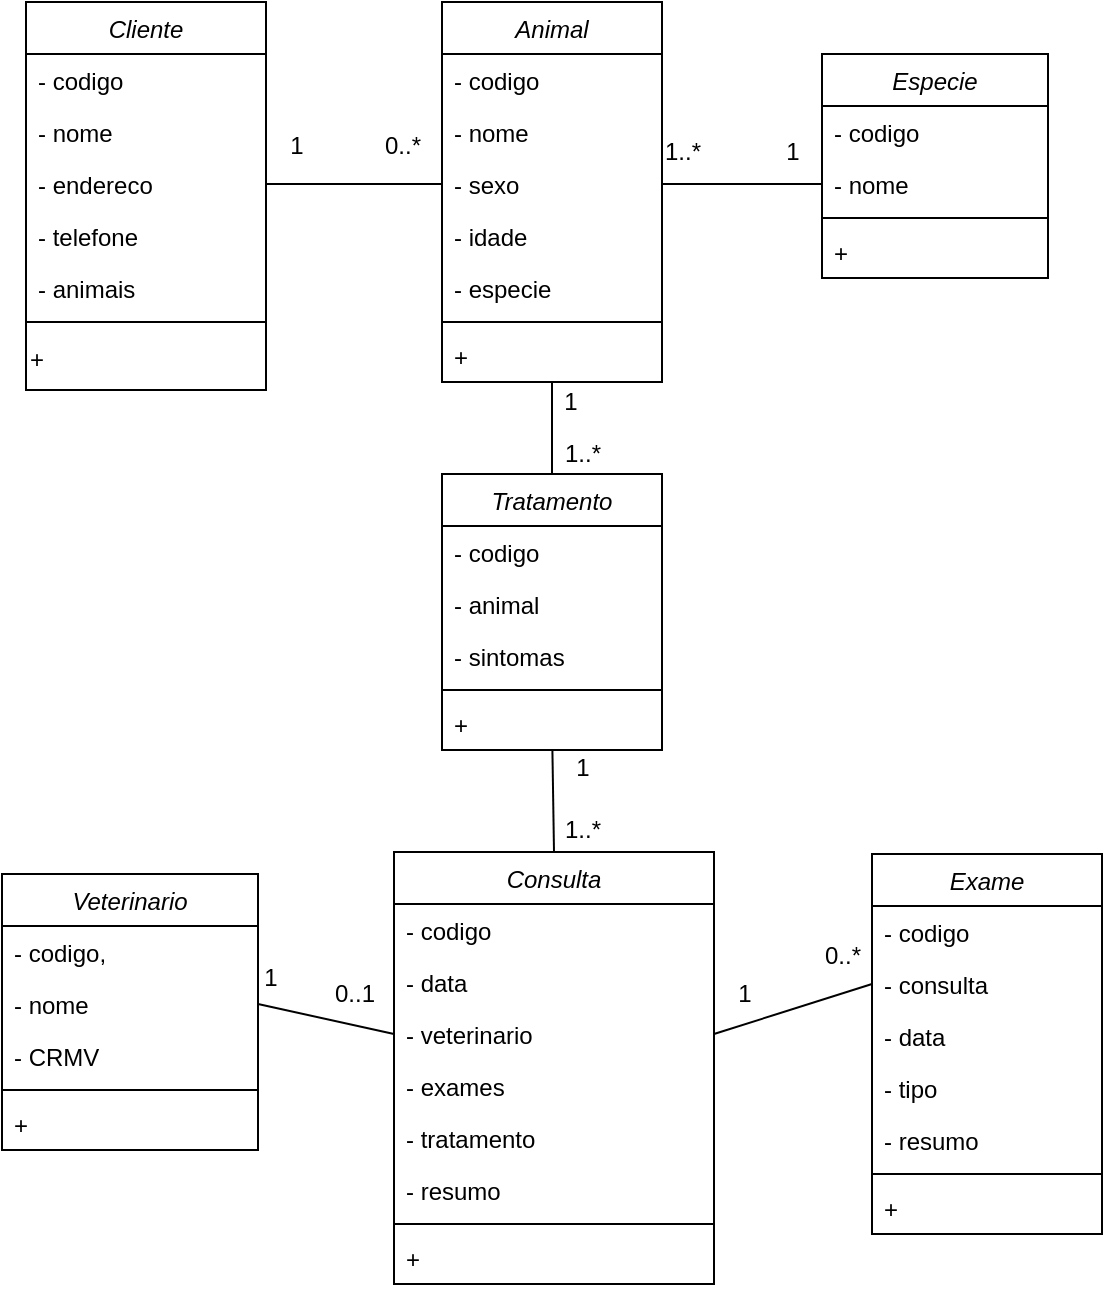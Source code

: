 <mxfile version="21.7.5" type="device">
  <diagram id="C5RBs43oDa-KdzZeNtuy" name="Page-1">
    <mxGraphModel dx="1332" dy="484" grid="1" gridSize="10" guides="1" tooltips="1" connect="1" arrows="1" fold="1" page="1" pageScale="1" pageWidth="827" pageHeight="1169" math="0" shadow="0">
      <root>
        <mxCell id="WIyWlLk6GJQsqaUBKTNV-0" />
        <mxCell id="WIyWlLk6GJQsqaUBKTNV-1" parent="WIyWlLk6GJQsqaUBKTNV-0" />
        <mxCell id="zkfFHV4jXpPFQw0GAbJ--0" value="Cliente" style="swimlane;fontStyle=2;align=center;verticalAlign=top;childLayout=stackLayout;horizontal=1;startSize=26;horizontalStack=0;resizeParent=1;resizeLast=0;collapsible=1;marginBottom=0;rounded=0;shadow=0;strokeWidth=1;" parent="WIyWlLk6GJQsqaUBKTNV-1" vertex="1">
          <mxGeometry x="182" y="104" width="120" height="194" as="geometry">
            <mxRectangle x="230" y="140" width="160" height="26" as="alternateBounds" />
          </mxGeometry>
        </mxCell>
        <mxCell id="zkfFHV4jXpPFQw0GAbJ--1" value="- codigo" style="text;align=left;verticalAlign=top;spacingLeft=4;spacingRight=4;overflow=hidden;rotatable=0;points=[[0,0.5],[1,0.5]];portConstraint=eastwest;" parent="zkfFHV4jXpPFQw0GAbJ--0" vertex="1">
          <mxGeometry y="26" width="120" height="26" as="geometry" />
        </mxCell>
        <mxCell id="D9wvcU0H2qLNyM9GByZ0-4" value="- nome" style="text;align=left;verticalAlign=top;spacingLeft=4;spacingRight=4;overflow=hidden;rotatable=0;points=[[0,0.5],[1,0.5]];portConstraint=eastwest;" parent="zkfFHV4jXpPFQw0GAbJ--0" vertex="1">
          <mxGeometry y="52" width="120" height="26" as="geometry" />
        </mxCell>
        <mxCell id="zkfFHV4jXpPFQw0GAbJ--2" value="- endereco" style="text;align=left;verticalAlign=top;spacingLeft=4;spacingRight=4;overflow=hidden;rotatable=0;points=[[0,0.5],[1,0.5]];portConstraint=eastwest;rounded=0;shadow=0;html=0;" parent="zkfFHV4jXpPFQw0GAbJ--0" vertex="1">
          <mxGeometry y="78" width="120" height="26" as="geometry" />
        </mxCell>
        <mxCell id="zkfFHV4jXpPFQw0GAbJ--3" value="- telefone" style="text;align=left;verticalAlign=top;spacingLeft=4;spacingRight=4;overflow=hidden;rotatable=0;points=[[0,0.5],[1,0.5]];portConstraint=eastwest;rounded=0;shadow=0;html=0;" parent="zkfFHV4jXpPFQw0GAbJ--0" vertex="1">
          <mxGeometry y="104" width="120" height="26" as="geometry" />
        </mxCell>
        <mxCell id="D9wvcU0H2qLNyM9GByZ0-0" value="- animais" style="text;align=left;verticalAlign=top;spacingLeft=4;spacingRight=4;overflow=hidden;rotatable=0;points=[[0,0.5],[1,0.5]];portConstraint=eastwest;rounded=0;shadow=0;html=0;" parent="zkfFHV4jXpPFQw0GAbJ--0" vertex="1">
          <mxGeometry y="130" width="120" height="26" as="geometry" />
        </mxCell>
        <mxCell id="zkfFHV4jXpPFQw0GAbJ--4" value="" style="line;html=1;strokeWidth=1;align=left;verticalAlign=middle;spacingTop=-1;spacingLeft=3;spacingRight=3;rotatable=0;labelPosition=right;points=[];portConstraint=eastwest;" parent="zkfFHV4jXpPFQw0GAbJ--0" vertex="1">
          <mxGeometry y="156" width="120" height="8" as="geometry" />
        </mxCell>
        <mxCell id="D9wvcU0H2qLNyM9GByZ0-1" value="+" style="text;html=1;align=left;verticalAlign=middle;resizable=0;points=[];autosize=1;strokeColor=none;fillColor=none;" parent="zkfFHV4jXpPFQw0GAbJ--0" vertex="1">
          <mxGeometry y="164" width="120" height="30" as="geometry" />
        </mxCell>
        <mxCell id="_UyWbp7Z0hkNZhCmwOvE-0" value="Animal" style="swimlane;fontStyle=2;align=center;verticalAlign=top;childLayout=stackLayout;horizontal=1;startSize=26;horizontalStack=0;resizeParent=1;resizeLast=0;collapsible=1;marginBottom=0;rounded=0;shadow=0;strokeWidth=1;" parent="WIyWlLk6GJQsqaUBKTNV-1" vertex="1">
          <mxGeometry x="390" y="104" width="110" height="190" as="geometry">
            <mxRectangle x="230" y="140" width="160" height="26" as="alternateBounds" />
          </mxGeometry>
        </mxCell>
        <mxCell id="D9wvcU0H2qLNyM9GByZ0-3" value="- codigo" style="text;align=left;verticalAlign=top;spacingLeft=4;spacingRight=4;overflow=hidden;rotatable=0;points=[[0,0.5],[1,0.5]];portConstraint=eastwest;rounded=0;shadow=0;html=0;" parent="_UyWbp7Z0hkNZhCmwOvE-0" vertex="1">
          <mxGeometry y="26" width="110" height="26" as="geometry" />
        </mxCell>
        <mxCell id="_UyWbp7Z0hkNZhCmwOvE-1" value="- nome" style="text;align=left;verticalAlign=top;spacingLeft=4;spacingRight=4;overflow=hidden;rotatable=0;points=[[0,0.5],[1,0.5]];portConstraint=eastwest;" parent="_UyWbp7Z0hkNZhCmwOvE-0" vertex="1">
          <mxGeometry y="52" width="110" height="26" as="geometry" />
        </mxCell>
        <mxCell id="_UyWbp7Z0hkNZhCmwOvE-2" value="- sexo" style="text;align=left;verticalAlign=top;spacingLeft=4;spacingRight=4;overflow=hidden;rotatable=0;points=[[0,0.5],[1,0.5]];portConstraint=eastwest;rounded=0;shadow=0;html=0;" parent="_UyWbp7Z0hkNZhCmwOvE-0" vertex="1">
          <mxGeometry y="78" width="110" height="26" as="geometry" />
        </mxCell>
        <mxCell id="_UyWbp7Z0hkNZhCmwOvE-3" value="- idade" style="text;align=left;verticalAlign=top;spacingLeft=4;spacingRight=4;overflow=hidden;rotatable=0;points=[[0,0.5],[1,0.5]];portConstraint=eastwest;rounded=0;shadow=0;html=0;" parent="_UyWbp7Z0hkNZhCmwOvE-0" vertex="1">
          <mxGeometry y="104" width="110" height="26" as="geometry" />
        </mxCell>
        <mxCell id="_UyWbp7Z0hkNZhCmwOvE-20" value="- especie" style="text;align=left;verticalAlign=top;spacingLeft=4;spacingRight=4;overflow=hidden;rotatable=0;points=[[0,0.5],[1,0.5]];portConstraint=eastwest;rounded=0;shadow=0;html=0;" parent="_UyWbp7Z0hkNZhCmwOvE-0" vertex="1">
          <mxGeometry y="130" width="110" height="26" as="geometry" />
        </mxCell>
        <mxCell id="_UyWbp7Z0hkNZhCmwOvE-4" value="" style="line;html=1;strokeWidth=1;align=left;verticalAlign=middle;spacingTop=-1;spacingLeft=3;spacingRight=3;rotatable=0;labelPosition=right;points=[];portConstraint=eastwest;" parent="_UyWbp7Z0hkNZhCmwOvE-0" vertex="1">
          <mxGeometry y="156" width="110" height="8" as="geometry" />
        </mxCell>
        <mxCell id="_UyWbp7Z0hkNZhCmwOvE-5" value="+" style="text;align=left;verticalAlign=top;spacingLeft=4;spacingRight=4;overflow=hidden;rotatable=0;points=[[0,0.5],[1,0.5]];portConstraint=eastwest;" parent="_UyWbp7Z0hkNZhCmwOvE-0" vertex="1">
          <mxGeometry y="164" width="110" height="26" as="geometry" />
        </mxCell>
        <mxCell id="_UyWbp7Z0hkNZhCmwOvE-8" value="0..*" style="text;html=1;align=center;verticalAlign=middle;resizable=0;points=[];autosize=1;strokeColor=none;fillColor=none;" parent="WIyWlLk6GJQsqaUBKTNV-1" vertex="1">
          <mxGeometry x="350" y="161" width="40" height="30" as="geometry" />
        </mxCell>
        <mxCell id="_UyWbp7Z0hkNZhCmwOvE-10" value="1" style="text;html=1;align=center;verticalAlign=middle;resizable=0;points=[];autosize=1;strokeColor=none;fillColor=none;" parent="WIyWlLk6GJQsqaUBKTNV-1" vertex="1">
          <mxGeometry x="302" y="161" width="30" height="30" as="geometry" />
        </mxCell>
        <mxCell id="_UyWbp7Z0hkNZhCmwOvE-11" value="Especie" style="swimlane;fontStyle=2;align=center;verticalAlign=top;childLayout=stackLayout;horizontal=1;startSize=26;horizontalStack=0;resizeParent=1;resizeLast=0;collapsible=1;marginBottom=0;rounded=0;shadow=0;strokeWidth=1;" parent="WIyWlLk6GJQsqaUBKTNV-1" vertex="1">
          <mxGeometry x="580" y="130" width="113" height="112" as="geometry">
            <mxRectangle x="230" y="140" width="160" height="26" as="alternateBounds" />
          </mxGeometry>
        </mxCell>
        <mxCell id="_UyWbp7Z0hkNZhCmwOvE-12" value="- codigo" style="text;align=left;verticalAlign=top;spacingLeft=4;spacingRight=4;overflow=hidden;rotatable=0;points=[[0,0.5],[1,0.5]];portConstraint=eastwest;" parent="_UyWbp7Z0hkNZhCmwOvE-11" vertex="1">
          <mxGeometry y="26" width="113" height="26" as="geometry" />
        </mxCell>
        <mxCell id="_UyWbp7Z0hkNZhCmwOvE-13" value="- nome" style="text;align=left;verticalAlign=top;spacingLeft=4;spacingRight=4;overflow=hidden;rotatable=0;points=[[0,0.5],[1,0.5]];portConstraint=eastwest;rounded=0;shadow=0;html=0;" parent="_UyWbp7Z0hkNZhCmwOvE-11" vertex="1">
          <mxGeometry y="52" width="113" height="26" as="geometry" />
        </mxCell>
        <mxCell id="_UyWbp7Z0hkNZhCmwOvE-15" value="" style="line;html=1;strokeWidth=1;align=left;verticalAlign=middle;spacingTop=-1;spacingLeft=3;spacingRight=3;rotatable=0;labelPosition=right;points=[];portConstraint=eastwest;" parent="_UyWbp7Z0hkNZhCmwOvE-11" vertex="1">
          <mxGeometry y="78" width="113" height="8" as="geometry" />
        </mxCell>
        <mxCell id="_UyWbp7Z0hkNZhCmwOvE-16" value="+" style="text;align=left;verticalAlign=top;spacingLeft=4;spacingRight=4;overflow=hidden;rotatable=0;points=[[0,0.5],[1,0.5]];portConstraint=eastwest;" parent="_UyWbp7Z0hkNZhCmwOvE-11" vertex="1">
          <mxGeometry y="86" width="113" height="26" as="geometry" />
        </mxCell>
        <mxCell id="_UyWbp7Z0hkNZhCmwOvE-17" value="" style="endArrow=none;html=1;rounded=0;exitX=1;exitY=0.5;exitDx=0;exitDy=0;entryX=0;entryY=0.5;entryDx=0;entryDy=0;" parent="WIyWlLk6GJQsqaUBKTNV-1" source="_UyWbp7Z0hkNZhCmwOvE-2" target="_UyWbp7Z0hkNZhCmwOvE-13" edge="1">
          <mxGeometry width="50" height="50" relative="1" as="geometry">
            <mxPoint x="540" y="230" as="sourcePoint" />
            <mxPoint x="590" y="180" as="targetPoint" />
          </mxGeometry>
        </mxCell>
        <mxCell id="_UyWbp7Z0hkNZhCmwOvE-18" value="1" style="text;html=1;align=center;verticalAlign=middle;resizable=0;points=[];autosize=1;strokeColor=none;fillColor=none;" parent="WIyWlLk6GJQsqaUBKTNV-1" vertex="1">
          <mxGeometry x="550" y="164" width="30" height="30" as="geometry" />
        </mxCell>
        <mxCell id="_UyWbp7Z0hkNZhCmwOvE-19" value="1..*" style="text;html=1;align=center;verticalAlign=middle;resizable=0;points=[];autosize=1;strokeColor=none;fillColor=none;" parent="WIyWlLk6GJQsqaUBKTNV-1" vertex="1">
          <mxGeometry x="490" y="164" width="40" height="30" as="geometry" />
        </mxCell>
        <mxCell id="_UyWbp7Z0hkNZhCmwOvE-22" value="Tratamento" style="swimlane;fontStyle=2;align=center;verticalAlign=top;childLayout=stackLayout;horizontal=1;startSize=26;horizontalStack=0;resizeParent=1;resizeLast=0;collapsible=1;marginBottom=0;rounded=0;shadow=0;strokeWidth=1;" parent="WIyWlLk6GJQsqaUBKTNV-1" vertex="1">
          <mxGeometry x="390" y="340" width="110" height="138" as="geometry">
            <mxRectangle x="365" y="340" width="160" height="26" as="alternateBounds" />
          </mxGeometry>
        </mxCell>
        <mxCell id="_UyWbp7Z0hkNZhCmwOvE-23" value="- codigo" style="text;align=left;verticalAlign=top;spacingLeft=4;spacingRight=4;overflow=hidden;rotatable=0;points=[[0,0.5],[1,0.5]];portConstraint=eastwest;" parent="_UyWbp7Z0hkNZhCmwOvE-22" vertex="1">
          <mxGeometry y="26" width="110" height="26" as="geometry" />
        </mxCell>
        <mxCell id="_UyWbp7Z0hkNZhCmwOvE-24" value="- animal" style="text;align=left;verticalAlign=top;spacingLeft=4;spacingRight=4;overflow=hidden;rotatable=0;points=[[0,0.5],[1,0.5]];portConstraint=eastwest;rounded=0;shadow=0;html=0;" parent="_UyWbp7Z0hkNZhCmwOvE-22" vertex="1">
          <mxGeometry y="52" width="110" height="26" as="geometry" />
        </mxCell>
        <mxCell id="_UyWbp7Z0hkNZhCmwOvE-25" value="- sintomas" style="text;align=left;verticalAlign=top;spacingLeft=4;spacingRight=4;overflow=hidden;rotatable=0;points=[[0,0.5],[1,0.5]];portConstraint=eastwest;rounded=0;shadow=0;html=0;" parent="_UyWbp7Z0hkNZhCmwOvE-22" vertex="1">
          <mxGeometry y="78" width="110" height="26" as="geometry" />
        </mxCell>
        <mxCell id="_UyWbp7Z0hkNZhCmwOvE-26" value="" style="line;html=1;strokeWidth=1;align=left;verticalAlign=middle;spacingTop=-1;spacingLeft=3;spacingRight=3;rotatable=0;labelPosition=right;points=[];portConstraint=eastwest;" parent="_UyWbp7Z0hkNZhCmwOvE-22" vertex="1">
          <mxGeometry y="104" width="110" height="8" as="geometry" />
        </mxCell>
        <mxCell id="_UyWbp7Z0hkNZhCmwOvE-27" value="+" style="text;align=left;verticalAlign=top;spacingLeft=4;spacingRight=4;overflow=hidden;rotatable=0;points=[[0,0.5],[1,0.5]];portConstraint=eastwest;" parent="_UyWbp7Z0hkNZhCmwOvE-22" vertex="1">
          <mxGeometry y="112" width="110" height="26" as="geometry" />
        </mxCell>
        <mxCell id="_UyWbp7Z0hkNZhCmwOvE-28" value="" style="endArrow=none;html=1;rounded=0;entryX=0.5;entryY=1;entryDx=0;entryDy=0;exitX=0.5;exitY=0;exitDx=0;exitDy=0;" parent="WIyWlLk6GJQsqaUBKTNV-1" source="_UyWbp7Z0hkNZhCmwOvE-22" target="_UyWbp7Z0hkNZhCmwOvE-0" edge="1">
          <mxGeometry width="50" height="50" relative="1" as="geometry">
            <mxPoint x="530" y="410" as="sourcePoint" />
            <mxPoint x="580" y="360" as="targetPoint" />
          </mxGeometry>
        </mxCell>
        <mxCell id="_UyWbp7Z0hkNZhCmwOvE-29" value="1..*" style="text;html=1;align=center;verticalAlign=middle;resizable=0;points=[];autosize=1;strokeColor=none;fillColor=none;" parent="WIyWlLk6GJQsqaUBKTNV-1" vertex="1">
          <mxGeometry x="440" y="315" width="40" height="30" as="geometry" />
        </mxCell>
        <mxCell id="_UyWbp7Z0hkNZhCmwOvE-30" value="1" style="text;html=1;align=center;verticalAlign=middle;resizable=0;points=[];autosize=1;strokeColor=none;fillColor=none;" parent="WIyWlLk6GJQsqaUBKTNV-1" vertex="1">
          <mxGeometry x="439" y="289" width="30" height="30" as="geometry" />
        </mxCell>
        <mxCell id="_UyWbp7Z0hkNZhCmwOvE-31" value="Consulta" style="swimlane;fontStyle=2;align=center;verticalAlign=top;childLayout=stackLayout;horizontal=1;startSize=26;horizontalStack=0;resizeParent=1;resizeLast=0;collapsible=1;marginBottom=0;rounded=0;shadow=0;strokeWidth=1;" parent="WIyWlLk6GJQsqaUBKTNV-1" vertex="1">
          <mxGeometry x="366" y="529" width="160" height="216" as="geometry">
            <mxRectangle x="230" y="140" width="160" height="26" as="alternateBounds" />
          </mxGeometry>
        </mxCell>
        <mxCell id="_UyWbp7Z0hkNZhCmwOvE-32" value="- codigo" style="text;align=left;verticalAlign=top;spacingLeft=4;spacingRight=4;overflow=hidden;rotatable=0;points=[[0,0.5],[1,0.5]];portConstraint=eastwest;" parent="_UyWbp7Z0hkNZhCmwOvE-31" vertex="1">
          <mxGeometry y="26" width="160" height="26" as="geometry" />
        </mxCell>
        <mxCell id="D9wvcU0H2qLNyM9GByZ0-9" value="- data" style="text;align=left;verticalAlign=top;spacingLeft=4;spacingRight=4;overflow=hidden;rotatable=0;points=[[0,0.5],[1,0.5]];portConstraint=eastwest;" parent="_UyWbp7Z0hkNZhCmwOvE-31" vertex="1">
          <mxGeometry y="52" width="160" height="26" as="geometry" />
        </mxCell>
        <mxCell id="_UyWbp7Z0hkNZhCmwOvE-33" value="- veterinario" style="text;align=left;verticalAlign=top;spacingLeft=4;spacingRight=4;overflow=hidden;rotatable=0;points=[[0,0.5],[1,0.5]];portConstraint=eastwest;rounded=0;shadow=0;html=0;" parent="_UyWbp7Z0hkNZhCmwOvE-31" vertex="1">
          <mxGeometry y="78" width="160" height="26" as="geometry" />
        </mxCell>
        <mxCell id="_UyWbp7Z0hkNZhCmwOvE-63" value="- exames" style="text;align=left;verticalAlign=top;spacingLeft=4;spacingRight=4;overflow=hidden;rotatable=0;points=[[0,0.5],[1,0.5]];portConstraint=eastwest;rounded=0;shadow=0;html=0;" parent="_UyWbp7Z0hkNZhCmwOvE-31" vertex="1">
          <mxGeometry y="104" width="160" height="26" as="geometry" />
        </mxCell>
        <mxCell id="D9wvcU0H2qLNyM9GByZ0-8" value="- tratamento" style="text;align=left;verticalAlign=top;spacingLeft=4;spacingRight=4;overflow=hidden;rotatable=0;points=[[0,0.5],[1,0.5]];portConstraint=eastwest;rounded=0;shadow=0;html=0;" parent="_UyWbp7Z0hkNZhCmwOvE-31" vertex="1">
          <mxGeometry y="130" width="160" height="26" as="geometry" />
        </mxCell>
        <mxCell id="D9wvcU0H2qLNyM9GByZ0-10" value="- resumo" style="text;align=left;verticalAlign=top;spacingLeft=4;spacingRight=4;overflow=hidden;rotatable=0;points=[[0,0.5],[1,0.5]];portConstraint=eastwest;" parent="_UyWbp7Z0hkNZhCmwOvE-31" vertex="1">
          <mxGeometry y="156" width="160" height="26" as="geometry" />
        </mxCell>
        <mxCell id="_UyWbp7Z0hkNZhCmwOvE-35" value="" style="line;html=1;strokeWidth=1;align=left;verticalAlign=middle;spacingTop=-1;spacingLeft=3;spacingRight=3;rotatable=0;labelPosition=right;points=[];portConstraint=eastwest;" parent="_UyWbp7Z0hkNZhCmwOvE-31" vertex="1">
          <mxGeometry y="182" width="160" height="8" as="geometry" />
        </mxCell>
        <mxCell id="_UyWbp7Z0hkNZhCmwOvE-36" value="+ " style="text;align=left;verticalAlign=top;spacingLeft=4;spacingRight=4;overflow=hidden;rotatable=0;points=[[0,0.5],[1,0.5]];portConstraint=eastwest;" parent="_UyWbp7Z0hkNZhCmwOvE-31" vertex="1">
          <mxGeometry y="190" width="160" height="26" as="geometry" />
        </mxCell>
        <mxCell id="_UyWbp7Z0hkNZhCmwOvE-37" value="" style="endArrow=none;html=1;rounded=0;exitX=0.5;exitY=0;exitDx=0;exitDy=0;" parent="WIyWlLk6GJQsqaUBKTNV-1" source="_UyWbp7Z0hkNZhCmwOvE-31" target="_UyWbp7Z0hkNZhCmwOvE-27" edge="1">
          <mxGeometry width="50" height="50" relative="1" as="geometry">
            <mxPoint x="460" y="590" as="sourcePoint" />
            <mxPoint x="450" y="540" as="targetPoint" />
          </mxGeometry>
        </mxCell>
        <mxCell id="_UyWbp7Z0hkNZhCmwOvE-38" value="1" style="text;html=1;align=center;verticalAlign=middle;resizable=0;points=[];autosize=1;strokeColor=none;fillColor=none;" parent="WIyWlLk6GJQsqaUBKTNV-1" vertex="1">
          <mxGeometry x="445" y="472" width="30" height="30" as="geometry" />
        </mxCell>
        <mxCell id="_UyWbp7Z0hkNZhCmwOvE-39" value="1..*" style="text;html=1;align=center;verticalAlign=middle;resizable=0;points=[];autosize=1;strokeColor=none;fillColor=none;" parent="WIyWlLk6GJQsqaUBKTNV-1" vertex="1">
          <mxGeometry x="440" y="503" width="40" height="30" as="geometry" />
        </mxCell>
        <mxCell id="_UyWbp7Z0hkNZhCmwOvE-45" value="Veterinario" style="swimlane;fontStyle=2;align=center;verticalAlign=top;childLayout=stackLayout;horizontal=1;startSize=26;horizontalStack=0;resizeParent=1;resizeLast=0;collapsible=1;marginBottom=0;rounded=0;shadow=0;strokeWidth=1;" parent="WIyWlLk6GJQsqaUBKTNV-1" vertex="1">
          <mxGeometry x="170" y="540" width="128" height="138" as="geometry">
            <mxRectangle x="230" y="140" width="160" height="26" as="alternateBounds" />
          </mxGeometry>
        </mxCell>
        <mxCell id="_UyWbp7Z0hkNZhCmwOvE-46" value="- codigo, " style="text;align=left;verticalAlign=top;spacingLeft=4;spacingRight=4;overflow=hidden;rotatable=0;points=[[0,0.5],[1,0.5]];portConstraint=eastwest;" parent="_UyWbp7Z0hkNZhCmwOvE-45" vertex="1">
          <mxGeometry y="26" width="128" height="26" as="geometry" />
        </mxCell>
        <mxCell id="_UyWbp7Z0hkNZhCmwOvE-47" value="- nome " style="text;align=left;verticalAlign=top;spacingLeft=4;spacingRight=4;overflow=hidden;rotatable=0;points=[[0,0.5],[1,0.5]];portConstraint=eastwest;rounded=0;shadow=0;html=0;" parent="_UyWbp7Z0hkNZhCmwOvE-45" vertex="1">
          <mxGeometry y="52" width="128" height="26" as="geometry" />
        </mxCell>
        <mxCell id="D9wvcU0H2qLNyM9GByZ0-2" value="- CRMV" style="text;align=left;verticalAlign=top;spacingLeft=4;spacingRight=4;overflow=hidden;rotatable=0;points=[[0,0.5],[1,0.5]];portConstraint=eastwest;rounded=0;shadow=0;html=0;" parent="_UyWbp7Z0hkNZhCmwOvE-45" vertex="1">
          <mxGeometry y="78" width="128" height="26" as="geometry" />
        </mxCell>
        <mxCell id="_UyWbp7Z0hkNZhCmwOvE-48" value="" style="line;html=1;strokeWidth=1;align=left;verticalAlign=middle;spacingTop=-1;spacingLeft=3;spacingRight=3;rotatable=0;labelPosition=right;points=[];portConstraint=eastwest;" parent="_UyWbp7Z0hkNZhCmwOvE-45" vertex="1">
          <mxGeometry y="104" width="128" height="8" as="geometry" />
        </mxCell>
        <mxCell id="_UyWbp7Z0hkNZhCmwOvE-49" value="+" style="text;align=left;verticalAlign=top;spacingLeft=4;spacingRight=4;overflow=hidden;rotatable=0;points=[[0,0.5],[1,0.5]];portConstraint=eastwest;" parent="_UyWbp7Z0hkNZhCmwOvE-45" vertex="1">
          <mxGeometry y="112" width="128" height="26" as="geometry" />
        </mxCell>
        <mxCell id="_UyWbp7Z0hkNZhCmwOvE-50" value="" style="endArrow=none;html=1;rounded=0;exitX=1;exitY=0.5;exitDx=0;exitDy=0;entryX=0;entryY=0.5;entryDx=0;entryDy=0;" parent="WIyWlLk6GJQsqaUBKTNV-1" source="_UyWbp7Z0hkNZhCmwOvE-47" target="_UyWbp7Z0hkNZhCmwOvE-33" edge="1">
          <mxGeometry width="50" height="50" relative="1" as="geometry">
            <mxPoint x="380" y="695" as="sourcePoint" />
            <mxPoint x="430" y="645" as="targetPoint" />
          </mxGeometry>
        </mxCell>
        <mxCell id="_UyWbp7Z0hkNZhCmwOvE-51" value="0..1" style="text;html=1;align=center;verticalAlign=middle;resizable=0;points=[];autosize=1;strokeColor=none;fillColor=none;" parent="WIyWlLk6GJQsqaUBKTNV-1" vertex="1">
          <mxGeometry x="326" y="585" width="40" height="30" as="geometry" />
        </mxCell>
        <mxCell id="_UyWbp7Z0hkNZhCmwOvE-52" value="1" style="text;html=1;align=center;verticalAlign=middle;resizable=0;points=[];autosize=1;strokeColor=none;fillColor=none;" parent="WIyWlLk6GJQsqaUBKTNV-1" vertex="1">
          <mxGeometry x="289" y="577" width="30" height="30" as="geometry" />
        </mxCell>
        <mxCell id="_UyWbp7Z0hkNZhCmwOvE-53" value="Exame" style="swimlane;fontStyle=2;align=center;verticalAlign=top;childLayout=stackLayout;horizontal=1;startSize=26;horizontalStack=0;resizeParent=1;resizeLast=0;collapsible=1;marginBottom=0;rounded=0;shadow=0;strokeWidth=1;" parent="WIyWlLk6GJQsqaUBKTNV-1" vertex="1">
          <mxGeometry x="605" y="530" width="115" height="190" as="geometry">
            <mxRectangle x="230" y="140" width="160" height="26" as="alternateBounds" />
          </mxGeometry>
        </mxCell>
        <mxCell id="ALIShkSyV0-IxQqhC-9d-0" value="- codigo" style="text;align=left;verticalAlign=top;spacingLeft=4;spacingRight=4;overflow=hidden;rotatable=0;points=[[0,0.5],[1,0.5]];portConstraint=eastwest;" vertex="1" parent="_UyWbp7Z0hkNZhCmwOvE-53">
          <mxGeometry y="26" width="115" height="26" as="geometry" />
        </mxCell>
        <mxCell id="_UyWbp7Z0hkNZhCmwOvE-54" value="- consulta" style="text;align=left;verticalAlign=top;spacingLeft=4;spacingRight=4;overflow=hidden;rotatable=0;points=[[0,0.5],[1,0.5]];portConstraint=eastwest;" parent="_UyWbp7Z0hkNZhCmwOvE-53" vertex="1">
          <mxGeometry y="52" width="115" height="26" as="geometry" />
        </mxCell>
        <mxCell id="D9wvcU0H2qLNyM9GByZ0-5" value="- data" style="text;align=left;verticalAlign=top;spacingLeft=4;spacingRight=4;overflow=hidden;rotatable=0;points=[[0,0.5],[1,0.5]];portConstraint=eastwest;" parent="_UyWbp7Z0hkNZhCmwOvE-53" vertex="1">
          <mxGeometry y="78" width="115" height="26" as="geometry" />
        </mxCell>
        <mxCell id="D9wvcU0H2qLNyM9GByZ0-7" value="- tipo" style="text;align=left;verticalAlign=top;spacingLeft=4;spacingRight=4;overflow=hidden;rotatable=0;points=[[0,0.5],[1,0.5]];portConstraint=eastwest;" parent="_UyWbp7Z0hkNZhCmwOvE-53" vertex="1">
          <mxGeometry y="104" width="115" height="26" as="geometry" />
        </mxCell>
        <mxCell id="D9wvcU0H2qLNyM9GByZ0-6" value="- resumo" style="text;align=left;verticalAlign=top;spacingLeft=4;spacingRight=4;overflow=hidden;rotatable=0;points=[[0,0.5],[1,0.5]];portConstraint=eastwest;" parent="_UyWbp7Z0hkNZhCmwOvE-53" vertex="1">
          <mxGeometry y="130" width="115" height="26" as="geometry" />
        </mxCell>
        <mxCell id="_UyWbp7Z0hkNZhCmwOvE-56" value="" style="line;html=1;strokeWidth=1;align=left;verticalAlign=middle;spacingTop=-1;spacingLeft=3;spacingRight=3;rotatable=0;labelPosition=right;points=[];portConstraint=eastwest;" parent="_UyWbp7Z0hkNZhCmwOvE-53" vertex="1">
          <mxGeometry y="156" width="115" height="8" as="geometry" />
        </mxCell>
        <mxCell id="_UyWbp7Z0hkNZhCmwOvE-57" value="+" style="text;align=left;verticalAlign=top;spacingLeft=4;spacingRight=4;overflow=hidden;rotatable=0;points=[[0,0.5],[1,0.5]];portConstraint=eastwest;" parent="_UyWbp7Z0hkNZhCmwOvE-53" vertex="1">
          <mxGeometry y="164" width="115" height="26" as="geometry" />
        </mxCell>
        <mxCell id="_UyWbp7Z0hkNZhCmwOvE-59" value="" style="endArrow=none;html=1;rounded=0;exitX=1;exitY=0.5;exitDx=0;exitDy=0;entryX=0;entryY=0.5;entryDx=0;entryDy=0;" parent="WIyWlLk6GJQsqaUBKTNV-1" source="_UyWbp7Z0hkNZhCmwOvE-33" edge="1">
          <mxGeometry width="50" height="50" relative="1" as="geometry">
            <mxPoint x="420" y="615" as="sourcePoint" />
            <mxPoint x="605" y="595" as="targetPoint" />
          </mxGeometry>
        </mxCell>
        <mxCell id="_UyWbp7Z0hkNZhCmwOvE-60" value="0..*" style="text;html=1;align=center;verticalAlign=middle;resizable=0;points=[];autosize=1;strokeColor=none;fillColor=none;" parent="WIyWlLk6GJQsqaUBKTNV-1" vertex="1">
          <mxGeometry x="570" y="566" width="40" height="30" as="geometry" />
        </mxCell>
        <mxCell id="_UyWbp7Z0hkNZhCmwOvE-61" value="1" style="text;html=1;align=center;verticalAlign=middle;resizable=0;points=[];autosize=1;strokeColor=none;fillColor=none;" parent="WIyWlLk6GJQsqaUBKTNV-1" vertex="1">
          <mxGeometry x="526" y="585" width="30" height="30" as="geometry" />
        </mxCell>
        <mxCell id="_UyWbp7Z0hkNZhCmwOvE-64" value="" style="endArrow=none;html=1;rounded=0;exitX=1;exitY=0.5;exitDx=0;exitDy=0;entryX=0;entryY=0.5;entryDx=0;entryDy=0;" parent="WIyWlLk6GJQsqaUBKTNV-1" source="zkfFHV4jXpPFQw0GAbJ--2" target="_UyWbp7Z0hkNZhCmwOvE-2" edge="1">
          <mxGeometry width="50" height="50" relative="1" as="geometry">
            <mxPoint x="410" y="330" as="sourcePoint" />
            <mxPoint x="460" y="280" as="targetPoint" />
          </mxGeometry>
        </mxCell>
      </root>
    </mxGraphModel>
  </diagram>
</mxfile>
